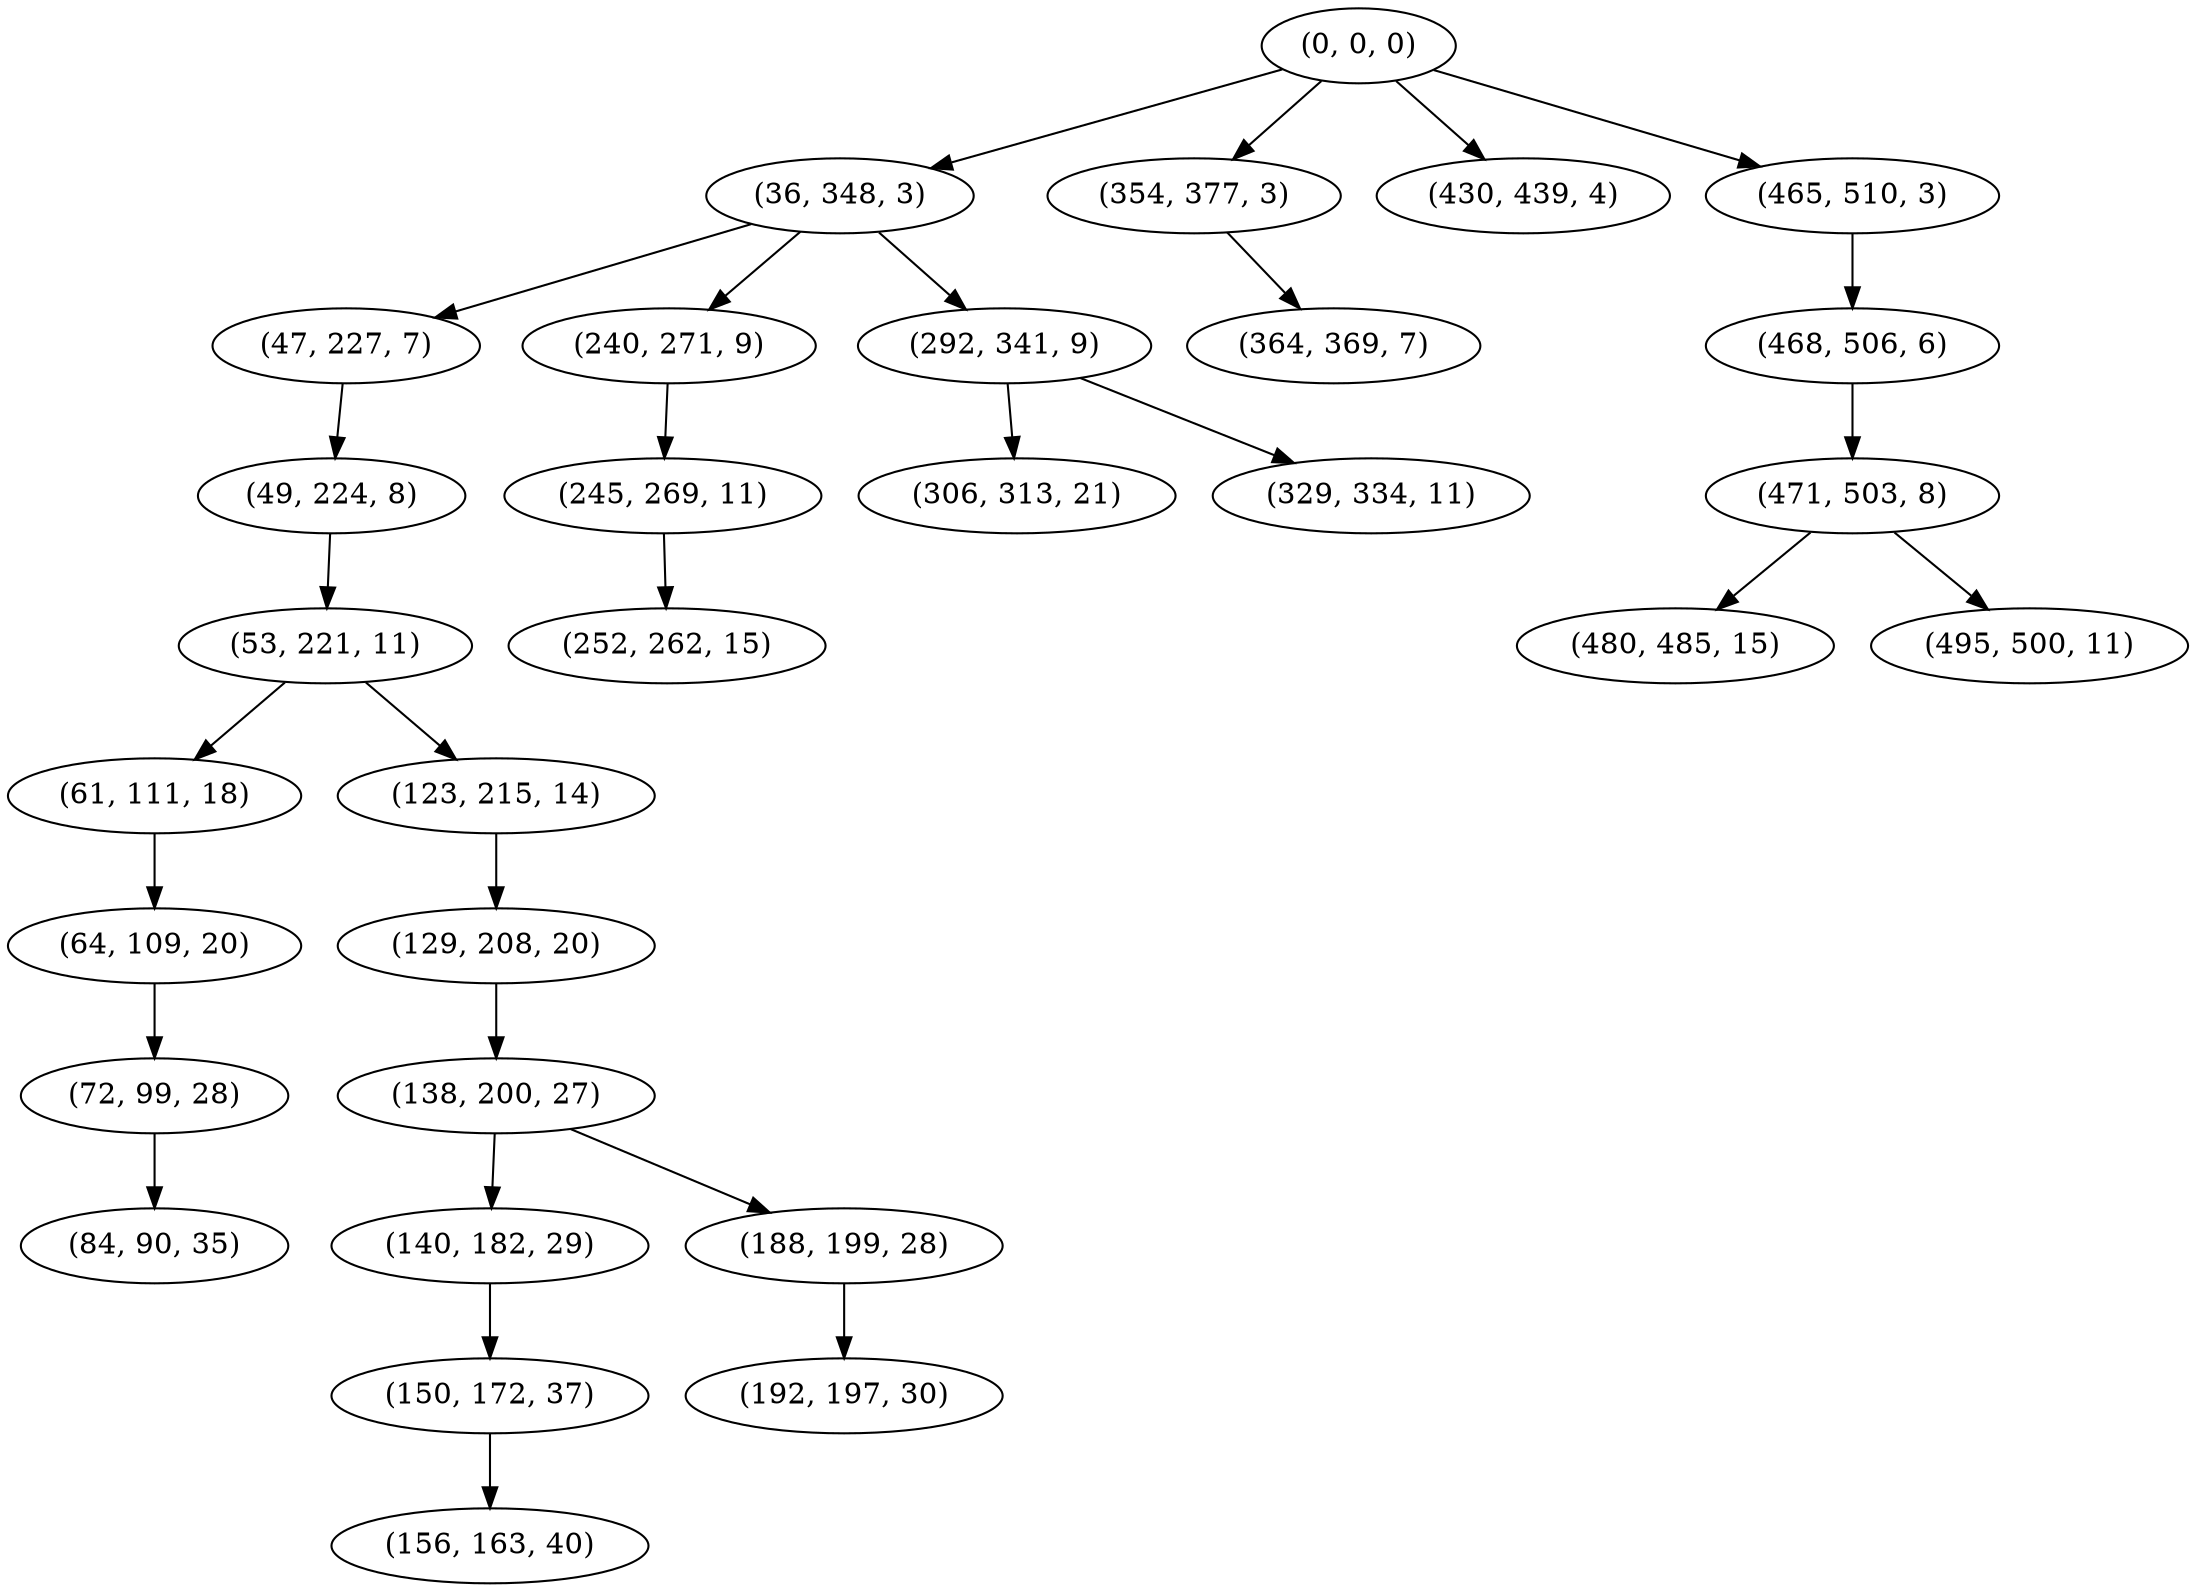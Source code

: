 digraph tree {
    "(0, 0, 0)";
    "(36, 348, 3)";
    "(47, 227, 7)";
    "(49, 224, 8)";
    "(53, 221, 11)";
    "(61, 111, 18)";
    "(64, 109, 20)";
    "(72, 99, 28)";
    "(84, 90, 35)";
    "(123, 215, 14)";
    "(129, 208, 20)";
    "(138, 200, 27)";
    "(140, 182, 29)";
    "(150, 172, 37)";
    "(156, 163, 40)";
    "(188, 199, 28)";
    "(192, 197, 30)";
    "(240, 271, 9)";
    "(245, 269, 11)";
    "(252, 262, 15)";
    "(292, 341, 9)";
    "(306, 313, 21)";
    "(329, 334, 11)";
    "(354, 377, 3)";
    "(364, 369, 7)";
    "(430, 439, 4)";
    "(465, 510, 3)";
    "(468, 506, 6)";
    "(471, 503, 8)";
    "(480, 485, 15)";
    "(495, 500, 11)";
    "(0, 0, 0)" -> "(36, 348, 3)";
    "(0, 0, 0)" -> "(354, 377, 3)";
    "(0, 0, 0)" -> "(430, 439, 4)";
    "(0, 0, 0)" -> "(465, 510, 3)";
    "(36, 348, 3)" -> "(47, 227, 7)";
    "(36, 348, 3)" -> "(240, 271, 9)";
    "(36, 348, 3)" -> "(292, 341, 9)";
    "(47, 227, 7)" -> "(49, 224, 8)";
    "(49, 224, 8)" -> "(53, 221, 11)";
    "(53, 221, 11)" -> "(61, 111, 18)";
    "(53, 221, 11)" -> "(123, 215, 14)";
    "(61, 111, 18)" -> "(64, 109, 20)";
    "(64, 109, 20)" -> "(72, 99, 28)";
    "(72, 99, 28)" -> "(84, 90, 35)";
    "(123, 215, 14)" -> "(129, 208, 20)";
    "(129, 208, 20)" -> "(138, 200, 27)";
    "(138, 200, 27)" -> "(140, 182, 29)";
    "(138, 200, 27)" -> "(188, 199, 28)";
    "(140, 182, 29)" -> "(150, 172, 37)";
    "(150, 172, 37)" -> "(156, 163, 40)";
    "(188, 199, 28)" -> "(192, 197, 30)";
    "(240, 271, 9)" -> "(245, 269, 11)";
    "(245, 269, 11)" -> "(252, 262, 15)";
    "(292, 341, 9)" -> "(306, 313, 21)";
    "(292, 341, 9)" -> "(329, 334, 11)";
    "(354, 377, 3)" -> "(364, 369, 7)";
    "(465, 510, 3)" -> "(468, 506, 6)";
    "(468, 506, 6)" -> "(471, 503, 8)";
    "(471, 503, 8)" -> "(480, 485, 15)";
    "(471, 503, 8)" -> "(495, 500, 11)";
}
